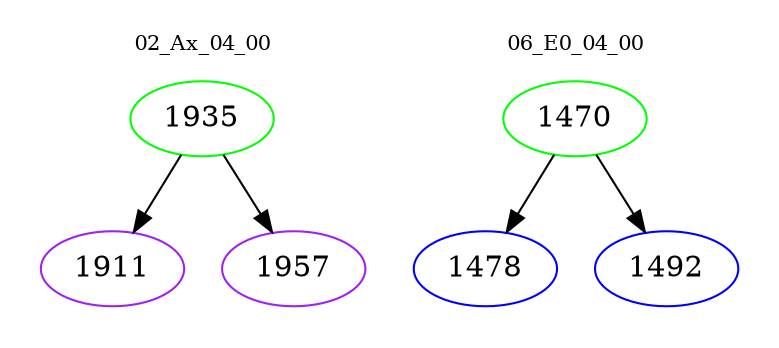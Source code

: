 digraph{
subgraph cluster_0 {
color = white
label = "02_Ax_04_00";
fontsize=10;
T0_1935 [label="1935", color="green"]
T0_1935 -> T0_1911 [color="black"]
T0_1911 [label="1911", color="purple"]
T0_1935 -> T0_1957 [color="black"]
T0_1957 [label="1957", color="purple"]
}
subgraph cluster_1 {
color = white
label = "06_E0_04_00";
fontsize=10;
T1_1470 [label="1470", color="green"]
T1_1470 -> T1_1478 [color="black"]
T1_1478 [label="1478", color="blue"]
T1_1470 -> T1_1492 [color="black"]
T1_1492 [label="1492", color="blue"]
}
}
